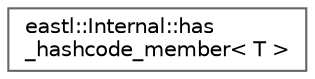 digraph "类继承关系图"
{
 // LATEX_PDF_SIZE
  bgcolor="transparent";
  edge [fontname=Helvetica,fontsize=10,labelfontname=Helvetica,labelfontsize=10];
  node [fontname=Helvetica,fontsize=10,shape=box,height=0.2,width=0.4];
  rankdir="LR";
  Node0 [id="Node000000",label="eastl::Internal::has\l_hashcode_member\< T \>",height=0.2,width=0.4,color="grey40", fillcolor="white", style="filled",URL="$structeastl_1_1_internal_1_1has__hashcode__member.html",tooltip=" "];
}
